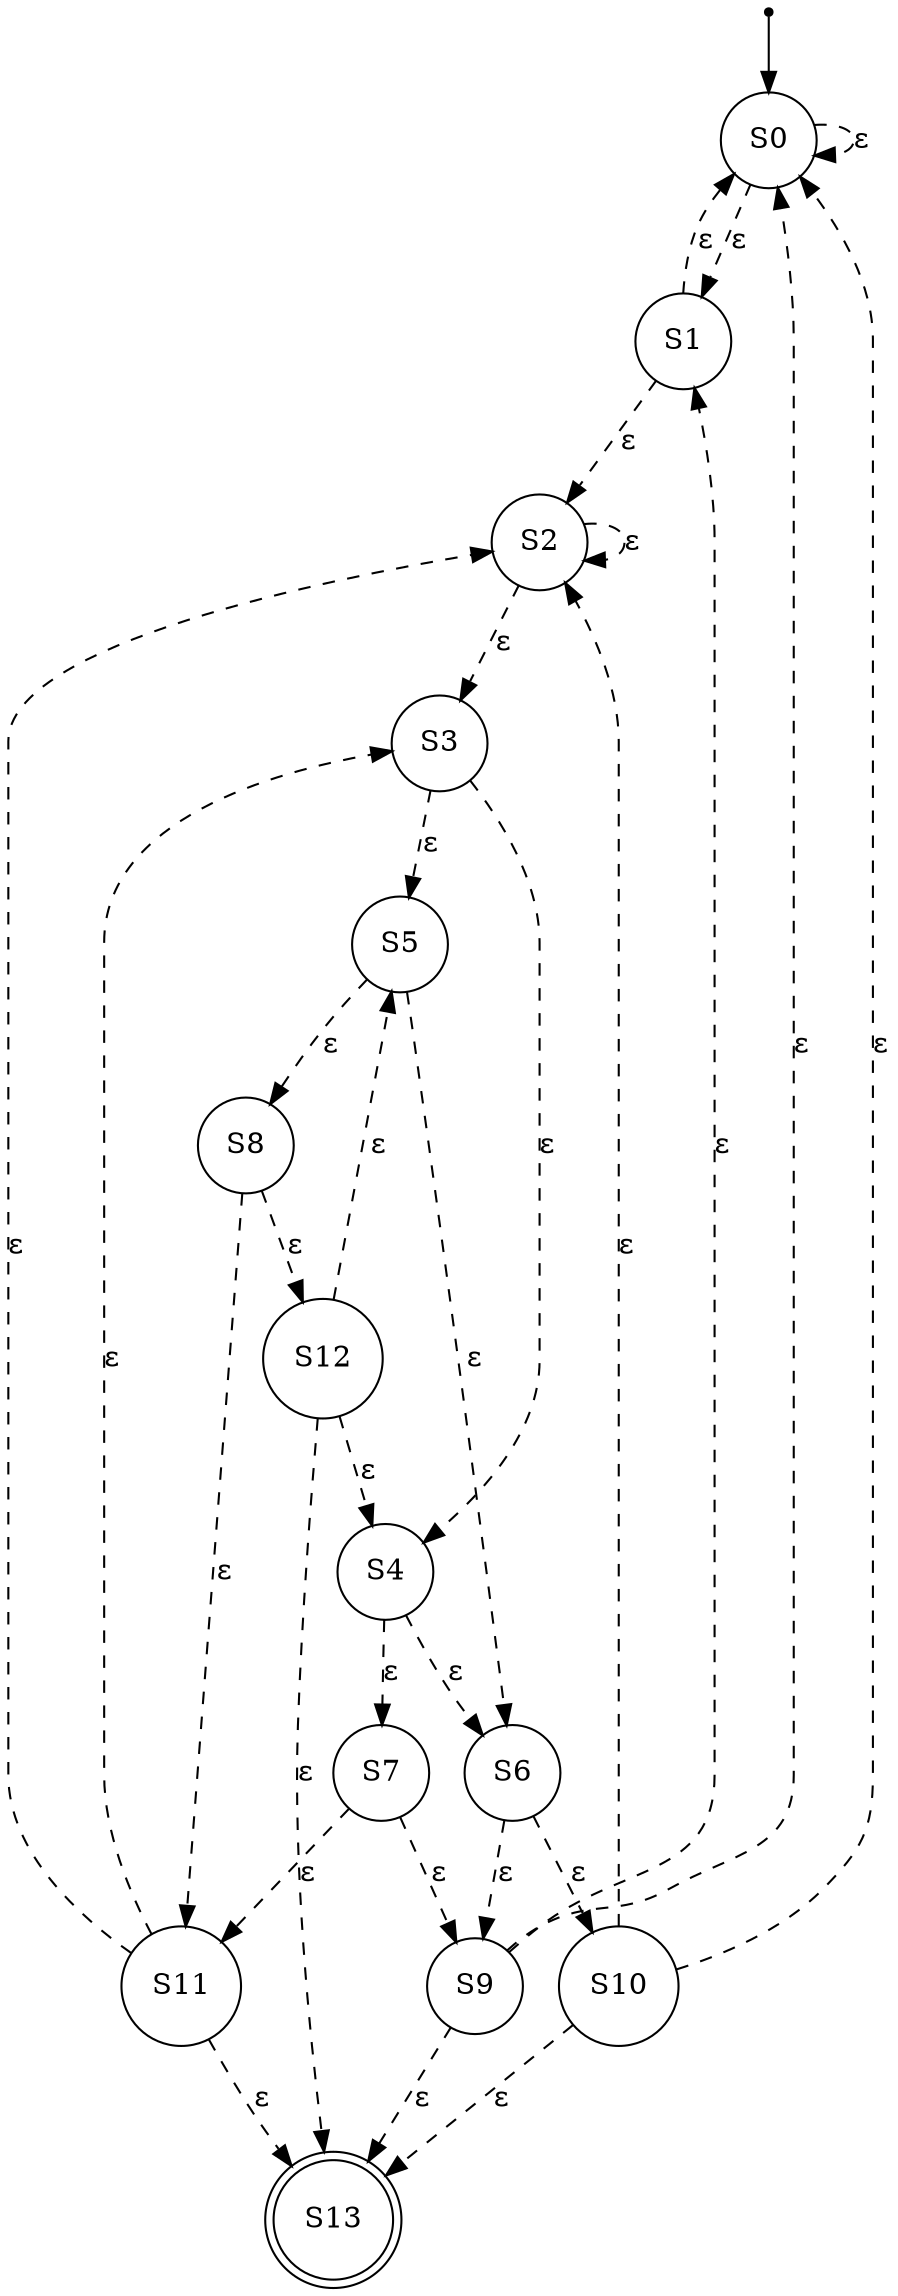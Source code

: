 digraph G {
compound=true;
	S0 [shape=circle,label="S0"];
	I0 [shape=point];
	S1 [shape=circle,label="S1"];
	S2 [shape=circle,label="S2"];
	S3 [shape=circle,label="S3"];
	S4 [shape=circle,label="S4"];
	S5 [shape=circle,label="S5"];
	S6 [shape=circle,label="S6"];
	S7 [shape=circle,label="S7"];
	S8 [shape=circle,label="S8"];
	S9 [shape=circle,label="S9"];
	S10 [shape=circle,label="S10"];
	S11 [shape=circle,label="S11"];
	S12 [shape=circle,label="S12"];
	S13 [shape=doublecircle,label="S13"];
	I0->S0;
	S0->S1 [label="&#x3B5;",style=dashed];
	S0->S0 [label="&#x3B5;",style=dashed];
	S1->S0 [label="&#x3B5;",style=dashed];
	S1->S2 [label="&#x3B5;",style=dashed];
	S2->S3 [label="&#x3B5;",style=dashed];
	S2->S2 [label="&#x3B5;",style=dashed];
	S3->S4 [label="&#x3B5;",style=dashed];
	S3->S5 [label="&#x3B5;",style=dashed];
	S4->S6 [label="&#x3B5;",style=dashed];
	S4->S7 [label="&#x3B5;",style=dashed];
	S5->S8 [label="&#x3B5;",style=dashed];
	S5->S6 [label="&#x3B5;",style=dashed];
	S6->S10 [label="&#x3B5;",style=dashed];
	S6->S9 [label="&#x3B5;",style=dashed];
	S7->S11 [label="&#x3B5;",style=dashed];
	S7->S9 [label="&#x3B5;",style=dashed];
	S8->S11 [label="&#x3B5;",style=dashed];
	S8->S12 [label="&#x3B5;",style=dashed];
	S9->S13 [label="&#x3B5;",style=dashed];
	S9->S1 [label="&#x3B5;",style=dashed];
	S9->S0 [label="&#x3B5;",style=dashed];
	S10->S13 [label="&#x3B5;",style=dashed];
	S10->S0 [label="&#x3B5;",style=dashed];
	S10->S2 [label="&#x3B5;",style=dashed];
	S11->S13 [label="&#x3B5;",style=dashed];
	S11->S3 [label="&#x3B5;",style=dashed];
	S11->S2 [label="&#x3B5;",style=dashed];
	S12->S13 [label="&#x3B5;",style=dashed];
	S12->S4 [label="&#x3B5;",style=dashed];
	S12->S5 [label="&#x3B5;",style=dashed];
}
